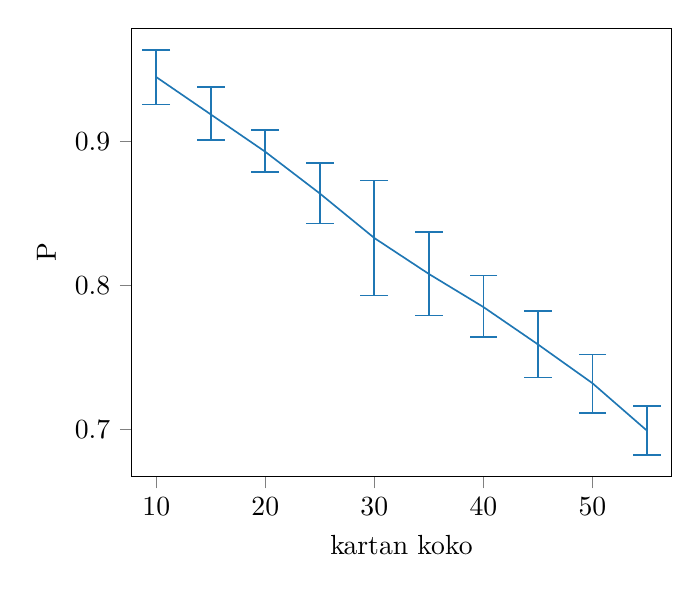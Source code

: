 % This file was created by matplotlib2tikz v0.6.14.
\begin{tikzpicture}

\definecolor{color0}{rgb}{0.122,0.467,0.706}

\begin{axis}[
xlabel={kartan koko},
ylabel={P},
xmin=7.75, xmax=57.25,
ymin=0.667, ymax=0.979,
tick align=outside,
tick pos=left,
x grid style={lightgray!92.026!black},
y grid style={lightgray!92.026!black}
]
\path [draw=color0, semithick] (axis cs:10,0.926)
--(axis cs:10,0.964);

\path [draw=color0, semithick] (axis cs:15,0.901)
--(axis cs:15,0.938);

\path [draw=color0, semithick] (axis cs:20,0.879)
--(axis cs:20,0.908);

\path [draw=color0, semithick] (axis cs:25,0.843)
--(axis cs:25,0.885);

\path [draw=color0, semithick] (axis cs:30,0.793)
--(axis cs:30,0.873);

\path [draw=color0, semithick] (axis cs:35,0.779)
--(axis cs:35,0.837);

\path [draw=color0, semithick] (axis cs:40,0.764)
--(axis cs:40,0.807);

\path [draw=color0, semithick] (axis cs:45,0.736)
--(axis cs:45,0.782);

\path [draw=color0, semithick] (axis cs:50,0.711)
--(axis cs:50,0.752);

\path [draw=color0, semithick] (axis cs:55,0.682)
--(axis cs:55,0.716);

\addplot [semithick, color0, mark=-, mark size=5, mark options={solid}, only marks, forget plot]
table {%
10 0.926
15 0.901
20 0.879
25 0.843
30 0.793
35 0.779
40 0.764
45 0.736
50 0.711
55 0.682
};
\addplot [semithick, color0, mark=-, mark size=5, mark options={solid}, only marks, forget plot]
table {%
10 0.964
15 0.938
20 0.908
25 0.885
30 0.873
35 0.837
40 0.807
45 0.782
50 0.752
55 0.716
};
\addplot [semithick, color0, forget plot]
table {%
10 0.945
15 0.919
20 0.893
25 0.864
30 0.833
35 0.808
40 0.785
45 0.759
50 0.732
55 0.699
};
\end{axis}

\end{tikzpicture}